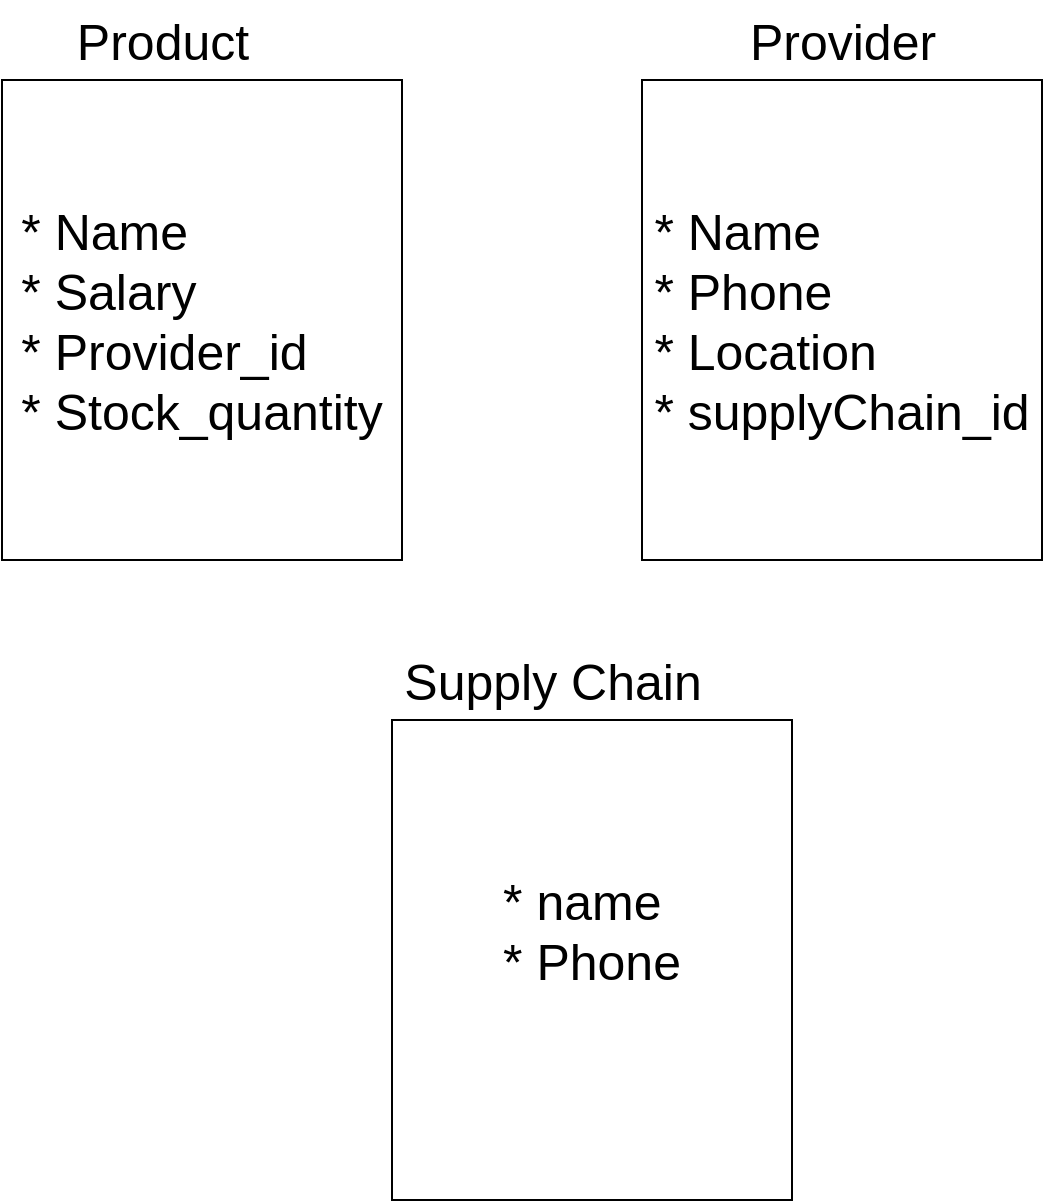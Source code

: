 <mxfile>
    <diagram id="tM6xgltJXA7fNmi0HUAF" name="Page-1">
        <mxGraphModel dx="710" dy="358" grid="1" gridSize="10" guides="1" tooltips="1" connect="1" arrows="1" fold="1" page="1" pageScale="1" pageWidth="850" pageHeight="1100" math="0" shadow="0">
            <root>
                <mxCell id="0"/>
                <mxCell id="1" parent="0"/>
                <mxCell id="2" value="&lt;div style=&quot;text-align: left;&quot;&gt;&lt;span style=&quot;font-size: 25px; background-color: initial;&quot;&gt;* Name&lt;/span&gt;&lt;/div&gt;&lt;font style=&quot;font-size: 25px;&quot;&gt;&lt;div style=&quot;text-align: left;&quot;&gt;&lt;span style=&quot;background-color: initial;&quot;&gt;* Salary&lt;/span&gt;&lt;/div&gt;&lt;div style=&quot;text-align: left;&quot;&gt;&lt;span style=&quot;background-color: initial;&quot;&gt;* Provider_id&lt;/span&gt;&lt;/div&gt;&lt;div style=&quot;text-align: left;&quot;&gt;&lt;span style=&quot;background-color: initial;&quot;&gt;* Stock_quantity&lt;/span&gt;&lt;/div&gt;&lt;/font&gt;" style="whiteSpace=wrap;html=1;" vertex="1" parent="1">
                    <mxGeometry x="40" y="80" width="200" height="240" as="geometry"/>
                </mxCell>
                <mxCell id="3" value="Product" style="text;html=1;align=center;verticalAlign=middle;resizable=0;points=[];autosize=1;strokeColor=none;fillColor=none;fontSize=25;" vertex="1" parent="1">
                    <mxGeometry x="65" y="40" width="110" height="40" as="geometry"/>
                </mxCell>
                <mxCell id="4" value="&lt;div style=&quot;text-align: left;&quot;&gt;&lt;span style=&quot;font-size: 25px; background-color: initial;&quot;&gt;* Name&lt;/span&gt;&lt;/div&gt;&lt;font style=&quot;font-size: 25px;&quot;&gt;&lt;div style=&quot;text-align: left;&quot;&gt;&lt;span style=&quot;background-color: initial;&quot;&gt;* Phone&lt;/span&gt;&lt;/div&gt;&lt;div style=&quot;text-align: left;&quot;&gt;&lt;span style=&quot;background-color: initial;&quot;&gt;* Location&lt;/span&gt;&lt;/div&gt;&lt;div style=&quot;text-align: left;&quot;&gt;* supplyChain_id&lt;/div&gt;&lt;/font&gt;" style="whiteSpace=wrap;html=1;" vertex="1" parent="1">
                    <mxGeometry x="360" y="80" width="200" height="240" as="geometry"/>
                </mxCell>
                <mxCell id="5" value="Provider" style="text;html=1;align=center;verticalAlign=middle;resizable=0;points=[];autosize=1;strokeColor=none;fillColor=none;fontSize=25;" vertex="1" parent="1">
                    <mxGeometry x="400" y="40" width="120" height="40" as="geometry"/>
                </mxCell>
                <mxCell id="6" value="&lt;div style=&quot;text-align: left;&quot;&gt;&lt;span style=&quot;font-size: 25px; background-color: initial;&quot;&gt;* name&lt;/span&gt;&lt;/div&gt;&lt;font style=&quot;font-size: 25px;&quot;&gt;&lt;div style=&quot;text-align: left;&quot;&gt;* Phone&lt;/div&gt;&lt;div style=&quot;text-align: left;&quot;&gt;&lt;br&gt;&lt;/div&gt;&lt;/font&gt;" style="whiteSpace=wrap;html=1;" vertex="1" parent="1">
                    <mxGeometry x="235" y="400" width="200" height="240" as="geometry"/>
                </mxCell>
                <mxCell id="7" value="Supply Chain" style="text;html=1;align=center;verticalAlign=middle;resizable=0;points=[];autosize=1;strokeColor=none;fillColor=none;fontSize=25;" vertex="1" parent="1">
                    <mxGeometry x="230" y="360" width="170" height="40" as="geometry"/>
                </mxCell>
            </root>
        </mxGraphModel>
    </diagram>
</mxfile>
